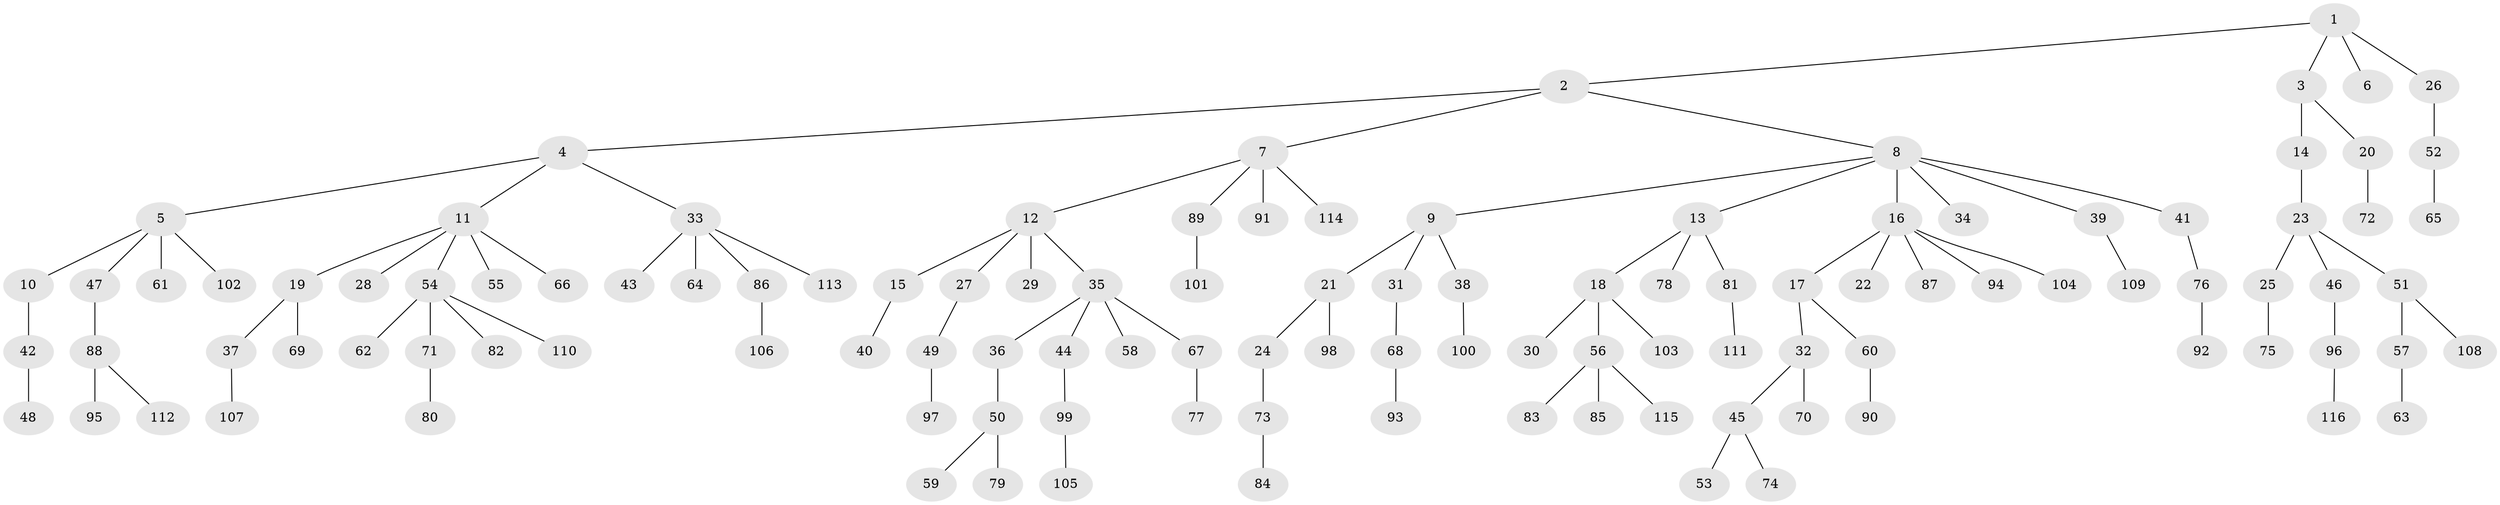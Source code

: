 // coarse degree distribution, {4: 0.12195121951219512, 3: 0.08536585365853659, 2: 0.23170731707317074, 5: 0.036585365853658534, 6: 0.012195121951219513, 1: 0.5121951219512195}
// Generated by graph-tools (version 1.1) at 2025/37/03/04/25 23:37:21]
// undirected, 116 vertices, 115 edges
graph export_dot {
  node [color=gray90,style=filled];
  1;
  2;
  3;
  4;
  5;
  6;
  7;
  8;
  9;
  10;
  11;
  12;
  13;
  14;
  15;
  16;
  17;
  18;
  19;
  20;
  21;
  22;
  23;
  24;
  25;
  26;
  27;
  28;
  29;
  30;
  31;
  32;
  33;
  34;
  35;
  36;
  37;
  38;
  39;
  40;
  41;
  42;
  43;
  44;
  45;
  46;
  47;
  48;
  49;
  50;
  51;
  52;
  53;
  54;
  55;
  56;
  57;
  58;
  59;
  60;
  61;
  62;
  63;
  64;
  65;
  66;
  67;
  68;
  69;
  70;
  71;
  72;
  73;
  74;
  75;
  76;
  77;
  78;
  79;
  80;
  81;
  82;
  83;
  84;
  85;
  86;
  87;
  88;
  89;
  90;
  91;
  92;
  93;
  94;
  95;
  96;
  97;
  98;
  99;
  100;
  101;
  102;
  103;
  104;
  105;
  106;
  107;
  108;
  109;
  110;
  111;
  112;
  113;
  114;
  115;
  116;
  1 -- 2;
  1 -- 3;
  1 -- 6;
  1 -- 26;
  2 -- 4;
  2 -- 7;
  2 -- 8;
  3 -- 14;
  3 -- 20;
  4 -- 5;
  4 -- 11;
  4 -- 33;
  5 -- 10;
  5 -- 47;
  5 -- 61;
  5 -- 102;
  7 -- 12;
  7 -- 89;
  7 -- 91;
  7 -- 114;
  8 -- 9;
  8 -- 13;
  8 -- 16;
  8 -- 34;
  8 -- 39;
  8 -- 41;
  9 -- 21;
  9 -- 31;
  9 -- 38;
  10 -- 42;
  11 -- 19;
  11 -- 28;
  11 -- 54;
  11 -- 55;
  11 -- 66;
  12 -- 15;
  12 -- 27;
  12 -- 29;
  12 -- 35;
  13 -- 18;
  13 -- 78;
  13 -- 81;
  14 -- 23;
  15 -- 40;
  16 -- 17;
  16 -- 22;
  16 -- 87;
  16 -- 94;
  16 -- 104;
  17 -- 32;
  17 -- 60;
  18 -- 30;
  18 -- 56;
  18 -- 103;
  19 -- 37;
  19 -- 69;
  20 -- 72;
  21 -- 24;
  21 -- 98;
  23 -- 25;
  23 -- 46;
  23 -- 51;
  24 -- 73;
  25 -- 75;
  26 -- 52;
  27 -- 49;
  31 -- 68;
  32 -- 45;
  32 -- 70;
  33 -- 43;
  33 -- 64;
  33 -- 86;
  33 -- 113;
  35 -- 36;
  35 -- 44;
  35 -- 58;
  35 -- 67;
  36 -- 50;
  37 -- 107;
  38 -- 100;
  39 -- 109;
  41 -- 76;
  42 -- 48;
  44 -- 99;
  45 -- 53;
  45 -- 74;
  46 -- 96;
  47 -- 88;
  49 -- 97;
  50 -- 59;
  50 -- 79;
  51 -- 57;
  51 -- 108;
  52 -- 65;
  54 -- 62;
  54 -- 71;
  54 -- 82;
  54 -- 110;
  56 -- 83;
  56 -- 85;
  56 -- 115;
  57 -- 63;
  60 -- 90;
  67 -- 77;
  68 -- 93;
  71 -- 80;
  73 -- 84;
  76 -- 92;
  81 -- 111;
  86 -- 106;
  88 -- 95;
  88 -- 112;
  89 -- 101;
  96 -- 116;
  99 -- 105;
}
